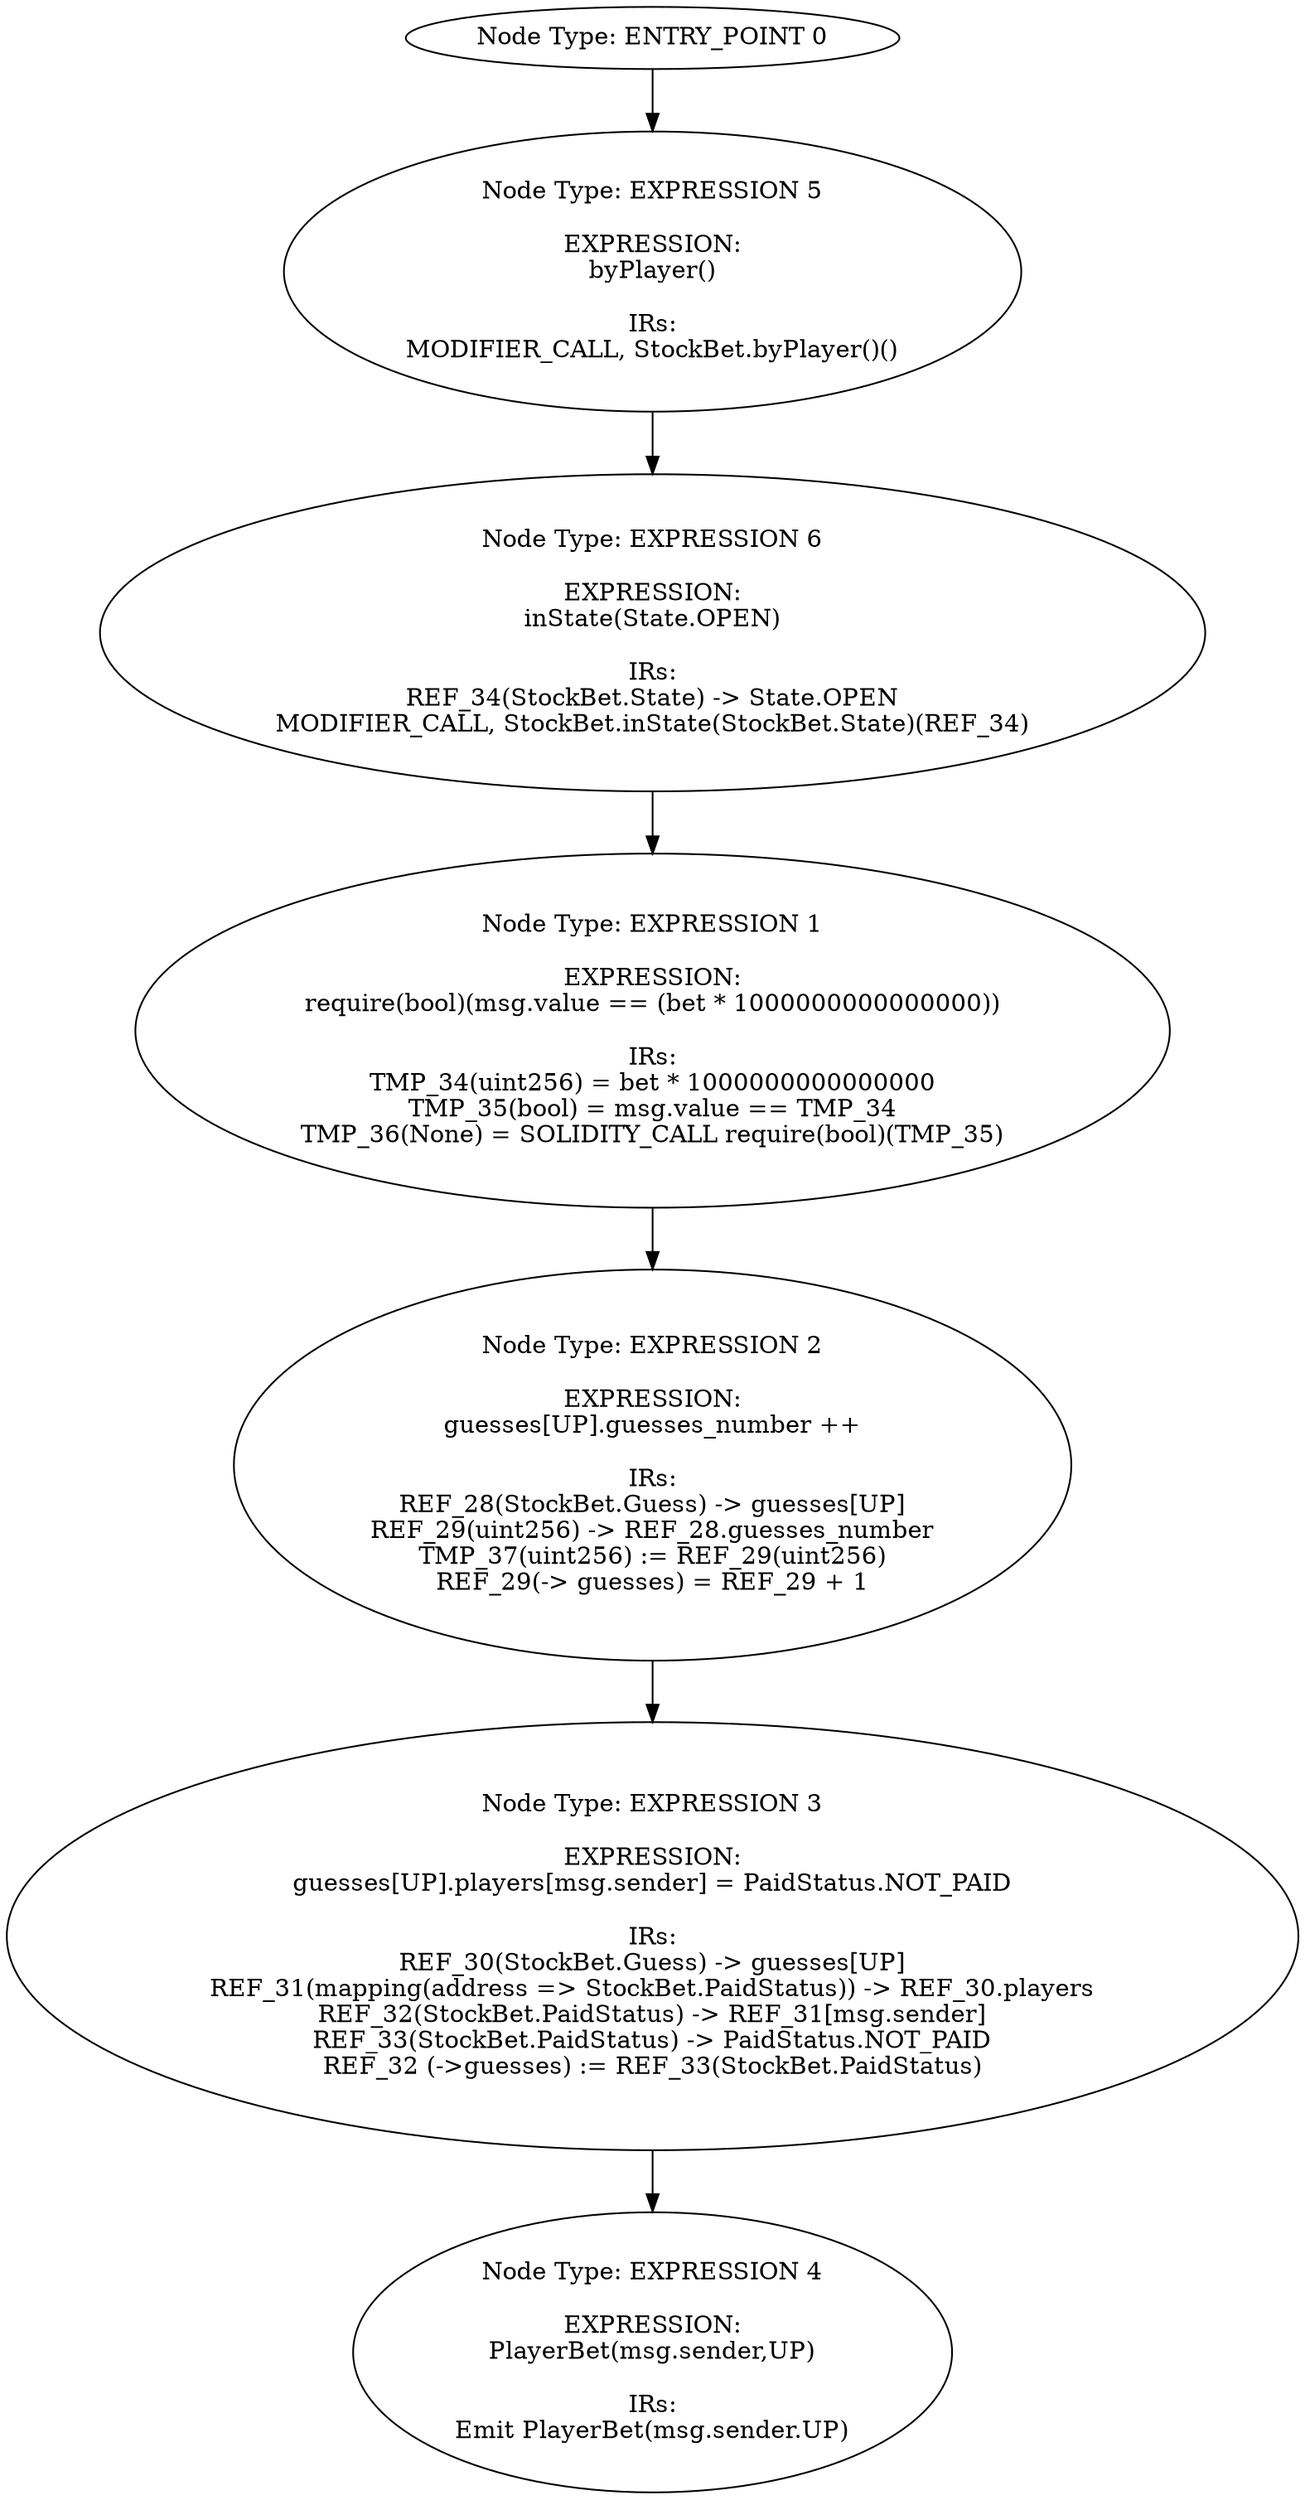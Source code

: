 digraph{
0[label="Node Type: ENTRY_POINT 0
"];
0->5;
1[label="Node Type: EXPRESSION 1

EXPRESSION:
require(bool)(msg.value == (bet * 1000000000000000))

IRs:
TMP_34(uint256) = bet * 1000000000000000
TMP_35(bool) = msg.value == TMP_34
TMP_36(None) = SOLIDITY_CALL require(bool)(TMP_35)"];
1->2;
2[label="Node Type: EXPRESSION 2

EXPRESSION:
guesses[UP].guesses_number ++

IRs:
REF_28(StockBet.Guess) -> guesses[UP]
REF_29(uint256) -> REF_28.guesses_number
TMP_37(uint256) := REF_29(uint256)
REF_29(-> guesses) = REF_29 + 1"];
2->3;
3[label="Node Type: EXPRESSION 3

EXPRESSION:
guesses[UP].players[msg.sender] = PaidStatus.NOT_PAID

IRs:
REF_30(StockBet.Guess) -> guesses[UP]
REF_31(mapping(address => StockBet.PaidStatus)) -> REF_30.players
REF_32(StockBet.PaidStatus) -> REF_31[msg.sender]
REF_33(StockBet.PaidStatus) -> PaidStatus.NOT_PAID
REF_32 (->guesses) := REF_33(StockBet.PaidStatus)"];
3->4;
4[label="Node Type: EXPRESSION 4

EXPRESSION:
PlayerBet(msg.sender,UP)

IRs:
Emit PlayerBet(msg.sender.UP)"];
5[label="Node Type: EXPRESSION 5

EXPRESSION:
byPlayer()

IRs:
MODIFIER_CALL, StockBet.byPlayer()()"];
5->6;
6[label="Node Type: EXPRESSION 6

EXPRESSION:
inState(State.OPEN)

IRs:
REF_34(StockBet.State) -> State.OPEN
MODIFIER_CALL, StockBet.inState(StockBet.State)(REF_34)"];
6->1;
}
